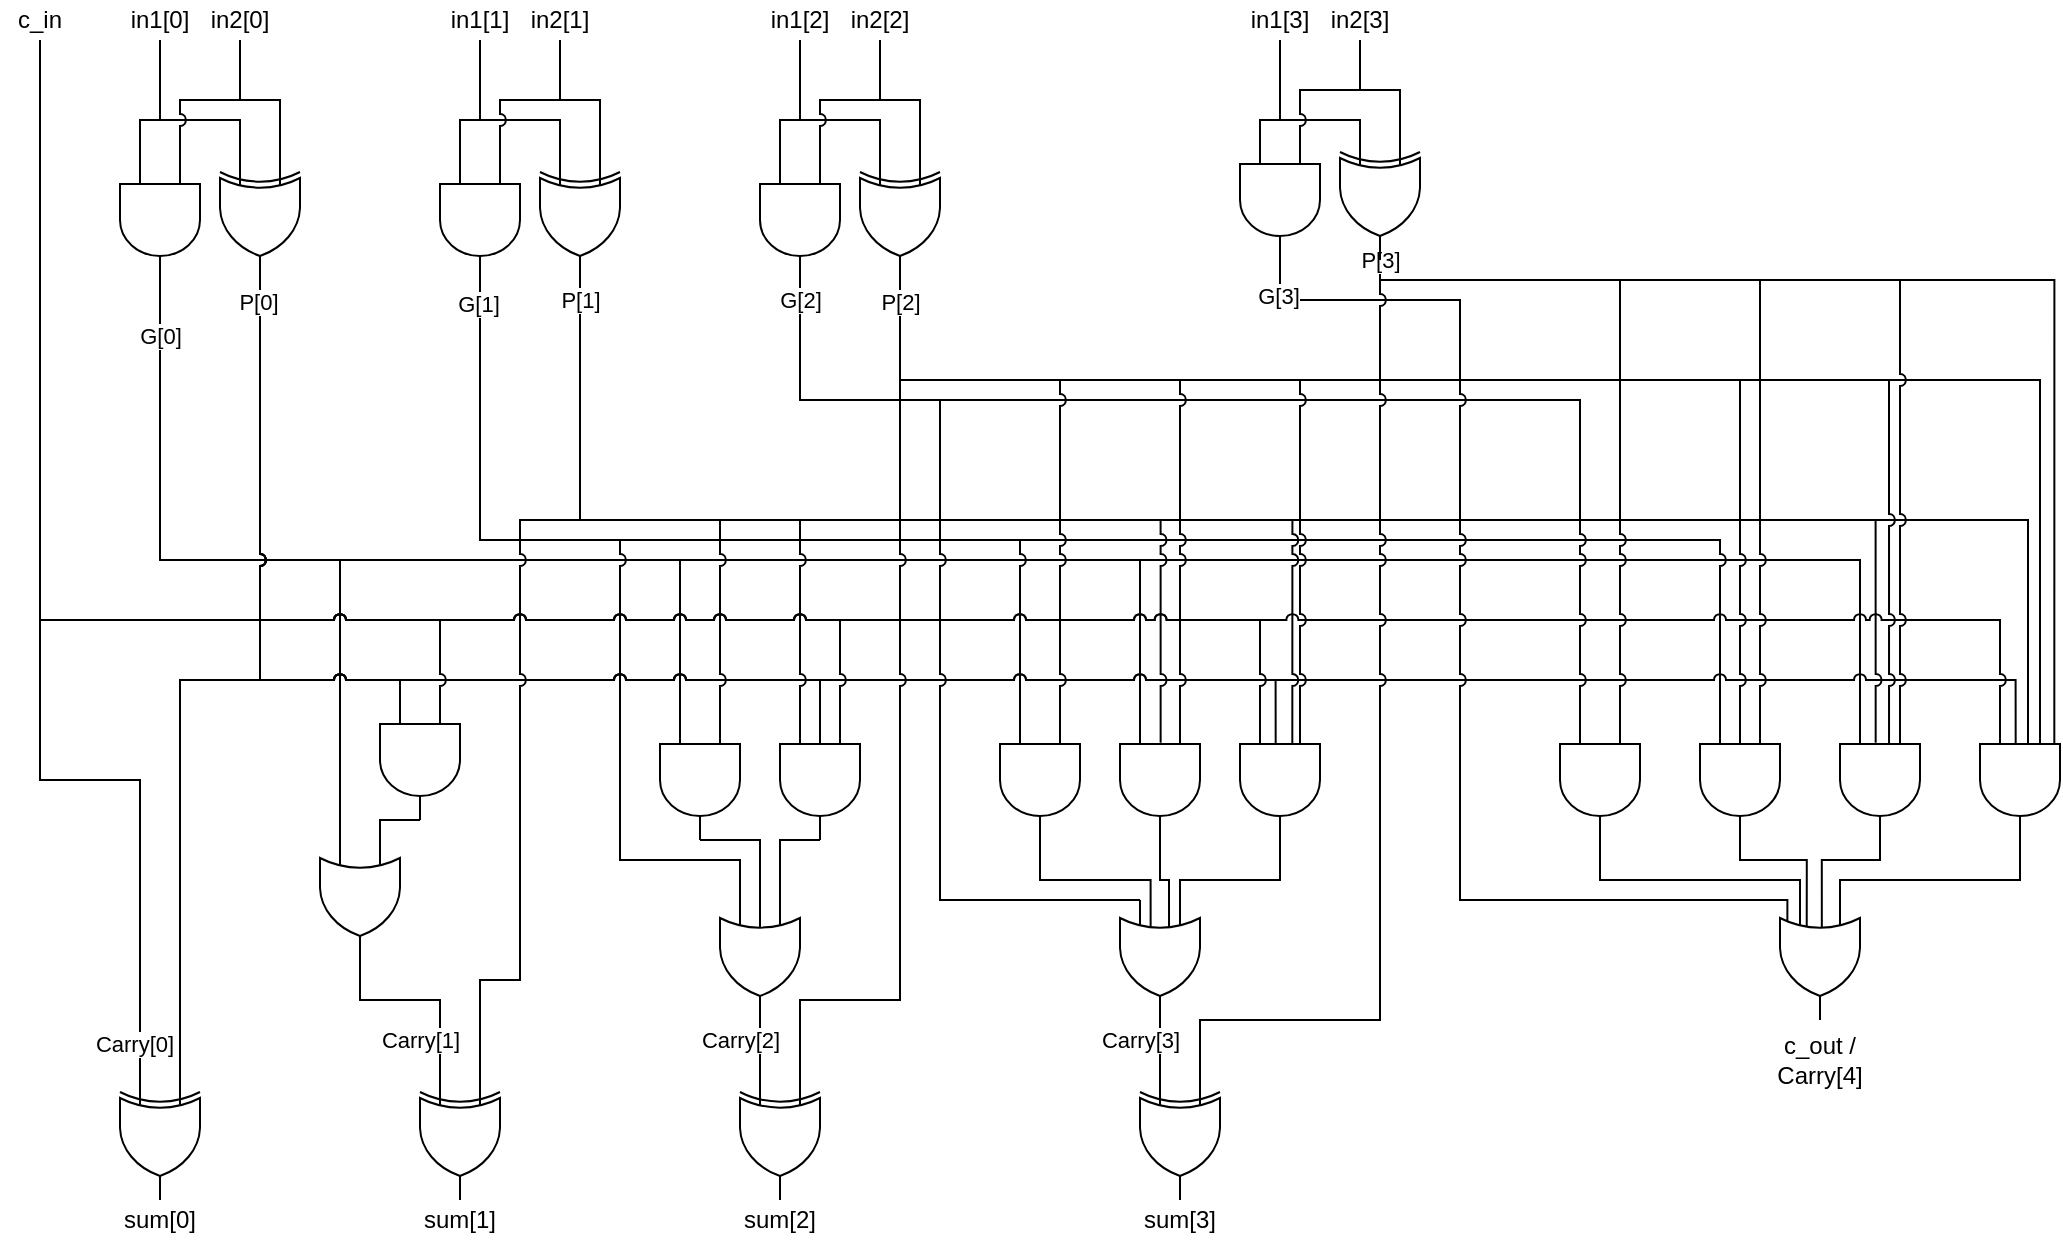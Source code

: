 <mxfile version="14.9.9" type="device"><diagram id="gCWSux6eaeLPlBcqIdGf" name="Page-1"><mxGraphModel dx="1402" dy="728" grid="1" gridSize="10" guides="1" tooltips="1" connect="1" arrows="1" fold="1" page="1" pageScale="1" pageWidth="1500" pageHeight="1200" math="0" shadow="0"><root><mxCell id="0"/><mxCell id="1" parent="0"/><mxCell id="M7TM72JXwEb-aDBA1u_I-76" style="edgeStyle=orthogonalEdgeStyle;rounded=0;jumpStyle=arc;orthogonalLoop=1;jettySize=auto;html=1;exitX=1;exitY=0.5;exitDx=0;exitDy=0;exitPerimeter=0;endArrow=none;endFill=0;entryX=0;entryY=0.75;entryDx=0;entryDy=0;entryPerimeter=0;" edge="1" parent="1" source="M7TM72JXwEb-aDBA1u_I-5" target="M7TM72JXwEb-aDBA1u_I-74"><mxGeometry relative="1" as="geometry"><mxPoint x="310" y="440" as="targetPoint"/><Array as="points"><mxPoint x="180" y="320"/><mxPoint x="270" y="320"/><mxPoint x="270" y="460"/></Array></mxGeometry></mxCell><mxCell id="M7TM72JXwEb-aDBA1u_I-95" style="edgeStyle=orthogonalEdgeStyle;rounded=0;jumpStyle=arc;orthogonalLoop=1;jettySize=auto;html=1;exitX=1;exitY=0.5;exitDx=0;exitDy=0;exitPerimeter=0;entryX=0;entryY=0.75;entryDx=0;entryDy=0;entryPerimeter=0;endArrow=none;endFill=0;" edge="1" parent="1" source="M7TM72JXwEb-aDBA1u_I-5" target="M7TM72JXwEb-aDBA1u_I-82"><mxGeometry relative="1" as="geometry"><Array as="points"><mxPoint x="180" y="320"/><mxPoint x="440" y="320"/></Array></mxGeometry></mxCell><mxCell id="M7TM72JXwEb-aDBA1u_I-112" style="edgeStyle=orthogonalEdgeStyle;rounded=0;jumpStyle=arc;orthogonalLoop=1;jettySize=auto;html=1;exitX=1;exitY=0.5;exitDx=0;exitDy=0;exitPerimeter=0;entryX=0;entryY=0.75;entryDx=0;entryDy=0;entryPerimeter=0;endArrow=none;endFill=0;" edge="1" parent="1" source="M7TM72JXwEb-aDBA1u_I-5" target="M7TM72JXwEb-aDBA1u_I-100"><mxGeometry relative="1" as="geometry"><Array as="points"><mxPoint x="180" y="320"/><mxPoint x="670" y="320"/></Array></mxGeometry></mxCell><mxCell id="M7TM72JXwEb-aDBA1u_I-149" style="edgeStyle=orthogonalEdgeStyle;rounded=0;jumpStyle=arc;orthogonalLoop=1;jettySize=auto;html=1;exitX=1;exitY=0.5;exitDx=0;exitDy=0;exitPerimeter=0;entryX=0;entryY=0.75;entryDx=0;entryDy=0;entryPerimeter=0;endArrow=none;endFill=0;" edge="1" parent="1" source="M7TM72JXwEb-aDBA1u_I-5" target="M7TM72JXwEb-aDBA1u_I-126"><mxGeometry relative="1" as="geometry"><Array as="points"><mxPoint x="180" y="320"/><mxPoint x="1030" y="320"/></Array></mxGeometry></mxCell><mxCell id="M7TM72JXwEb-aDBA1u_I-158" value="G[0]" style="edgeLabel;html=1;align=center;verticalAlign=middle;resizable=0;points=[];" vertex="1" connectable="0" parent="M7TM72JXwEb-aDBA1u_I-149"><mxGeometry x="-0.948" relative="1" as="geometry"><mxPoint as="offset"/></mxGeometry></mxCell><mxCell id="M7TM72JXwEb-aDBA1u_I-5" value="" style="verticalLabelPosition=bottom;shadow=0;dashed=0;align=center;html=1;verticalAlign=top;shape=mxgraph.electrical.logic_gates.logic_gate;operation=and;direction=south;" vertex="1" parent="1"><mxGeometry x="160" y="120" width="40" height="60" as="geometry"/></mxCell><mxCell id="M7TM72JXwEb-aDBA1u_I-88" style="edgeStyle=orthogonalEdgeStyle;rounded=0;jumpStyle=arc;orthogonalLoop=1;jettySize=auto;html=1;exitX=1;exitY=0.5;exitDx=0;exitDy=0;exitPerimeter=0;entryX=0;entryY=0.75;entryDx=0;entryDy=0;entryPerimeter=0;endArrow=none;endFill=0;" edge="1" parent="1" source="M7TM72JXwEb-aDBA1u_I-6" target="M7TM72JXwEb-aDBA1u_I-84"><mxGeometry relative="1" as="geometry"><Array as="points"><mxPoint x="340" y="310"/><mxPoint x="410" y="310"/><mxPoint x="410" y="470"/><mxPoint x="470" y="470"/></Array></mxGeometry></mxCell><mxCell id="M7TM72JXwEb-aDBA1u_I-108" style="edgeStyle=orthogonalEdgeStyle;rounded=0;jumpStyle=arc;orthogonalLoop=1;jettySize=auto;html=1;exitX=1;exitY=0.5;exitDx=0;exitDy=0;exitPerimeter=0;entryX=0;entryY=0.75;entryDx=0;entryDy=0;entryPerimeter=0;endArrow=none;endFill=0;" edge="1" parent="1" source="M7TM72JXwEb-aDBA1u_I-6" target="M7TM72JXwEb-aDBA1u_I-99"><mxGeometry relative="1" as="geometry"><Array as="points"><mxPoint x="340" y="310"/><mxPoint x="610" y="310"/></Array></mxGeometry></mxCell><mxCell id="M7TM72JXwEb-aDBA1u_I-146" style="edgeStyle=orthogonalEdgeStyle;rounded=0;jumpStyle=arc;orthogonalLoop=1;jettySize=auto;html=1;exitX=1;exitY=0.5;exitDx=0;exitDy=0;exitPerimeter=0;entryX=0;entryY=0.75;entryDx=0;entryDy=0;entryPerimeter=0;endArrow=none;endFill=0;" edge="1" parent="1" source="M7TM72JXwEb-aDBA1u_I-6" target="M7TM72JXwEb-aDBA1u_I-125"><mxGeometry relative="1" as="geometry"><Array as="points"><mxPoint x="340" y="310"/><mxPoint x="960" y="310"/></Array></mxGeometry></mxCell><mxCell id="M7TM72JXwEb-aDBA1u_I-159" value="G[1]" style="edgeLabel;html=1;align=center;verticalAlign=middle;resizable=0;points=[];" vertex="1" connectable="0" parent="M7TM72JXwEb-aDBA1u_I-146"><mxGeometry x="-0.973" y="-1" relative="1" as="geometry"><mxPoint as="offset"/></mxGeometry></mxCell><mxCell id="M7TM72JXwEb-aDBA1u_I-6" value="" style="verticalLabelPosition=bottom;shadow=0;dashed=0;align=center;html=1;verticalAlign=top;shape=mxgraph.electrical.logic_gates.logic_gate;operation=and;direction=south;" vertex="1" parent="1"><mxGeometry x="320" y="120" width="40" height="60" as="geometry"/></mxCell><mxCell id="M7TM72JXwEb-aDBA1u_I-65" style="edgeStyle=orthogonalEdgeStyle;rounded=0;orthogonalLoop=1;jettySize=auto;html=1;entryX=0;entryY=0.25;entryDx=0;entryDy=0;entryPerimeter=0;endArrow=none;endFill=0;jumpStyle=arc;" edge="1" parent="1" source="M7TM72JXwEb-aDBA1u_I-9" target="M7TM72JXwEb-aDBA1u_I-64"><mxGeometry relative="1" as="geometry"><mxPoint x="210" y="460.0" as="targetPoint"/><Array as="points"><mxPoint x="230" y="380"/><mxPoint x="190" y="380"/></Array></mxGeometry></mxCell><mxCell id="M7TM72JXwEb-aDBA1u_I-68" style="edgeStyle=orthogonalEdgeStyle;rounded=0;orthogonalLoop=1;jettySize=auto;html=1;entryX=0;entryY=0.75;entryDx=0;entryDy=0;entryPerimeter=0;endArrow=none;endFill=0;jumpStyle=arc;" edge="1" parent="1" source="M7TM72JXwEb-aDBA1u_I-9" target="M7TM72JXwEb-aDBA1u_I-67"><mxGeometry relative="1" as="geometry"><Array as="points"><mxPoint x="230" y="380"/><mxPoint x="300" y="380"/></Array></mxGeometry></mxCell><mxCell id="M7TM72JXwEb-aDBA1u_I-97" style="edgeStyle=orthogonalEdgeStyle;rounded=0;jumpStyle=arc;orthogonalLoop=1;jettySize=auto;html=1;exitX=1;exitY=0.5;exitDx=0;exitDy=0;exitPerimeter=0;entryX=0.333;entryY=0.5;entryDx=0;entryDy=0;entryPerimeter=0;endArrow=none;endFill=0;" edge="1" parent="1" source="M7TM72JXwEb-aDBA1u_I-9" target="M7TM72JXwEb-aDBA1u_I-83"><mxGeometry relative="1" as="geometry"><Array as="points"><mxPoint x="230" y="380"/><mxPoint x="510" y="380"/></Array></mxGeometry></mxCell><mxCell id="M7TM72JXwEb-aDBA1u_I-114" style="edgeStyle=orthogonalEdgeStyle;rounded=0;jumpStyle=arc;orthogonalLoop=1;jettySize=auto;html=1;exitX=1;exitY=0.5;exitDx=0;exitDy=0;exitPerimeter=0;entryX=0.231;entryY=0.554;entryDx=0;entryDy=0;entryPerimeter=0;endArrow=none;endFill=0;" edge="1" parent="1" source="M7TM72JXwEb-aDBA1u_I-9" target="M7TM72JXwEb-aDBA1u_I-101"><mxGeometry relative="1" as="geometry"><Array as="points"><mxPoint x="230" y="380"/><mxPoint x="738" y="380"/></Array></mxGeometry></mxCell><mxCell id="M7TM72JXwEb-aDBA1u_I-156" style="edgeStyle=orthogonalEdgeStyle;rounded=0;jumpStyle=arc;orthogonalLoop=1;jettySize=auto;html=1;exitX=1;exitY=0.5;exitDx=0;exitDy=0;exitPerimeter=0;entryX=0.231;entryY=0.554;entryDx=0;entryDy=0;entryPerimeter=0;endArrow=none;endFill=0;" edge="1" parent="1" source="M7TM72JXwEb-aDBA1u_I-9" target="M7TM72JXwEb-aDBA1u_I-127"><mxGeometry relative="1" as="geometry"><Array as="points"><mxPoint x="230" y="380"/><mxPoint x="1108" y="380"/></Array></mxGeometry></mxCell><mxCell id="M7TM72JXwEb-aDBA1u_I-166" value="P[0]" style="edgeLabel;html=1;align=center;verticalAlign=middle;resizable=0;points=[];" vertex="1" connectable="0" parent="M7TM72JXwEb-aDBA1u_I-156"><mxGeometry x="-0.98" y="-1" relative="1" as="geometry"><mxPoint as="offset"/></mxGeometry></mxCell><mxCell id="M7TM72JXwEb-aDBA1u_I-9" value="" style="verticalLabelPosition=bottom;shadow=0;dashed=0;align=center;html=1;verticalAlign=top;shape=mxgraph.electrical.logic_gates.logic_gate;operation=xor;direction=south;" vertex="1" parent="1"><mxGeometry x="210" y="120" width="40" height="60" as="geometry"/></mxCell><mxCell id="M7TM72JXwEb-aDBA1u_I-79" style="edgeStyle=orthogonalEdgeStyle;rounded=0;jumpStyle=arc;orthogonalLoop=1;jettySize=auto;html=1;exitX=1;exitY=0.5;exitDx=0;exitDy=0;exitPerimeter=0;endArrow=none;endFill=0;entryX=0;entryY=0.25;entryDx=0;entryDy=0;entryPerimeter=0;" edge="1" parent="1" source="M7TM72JXwEb-aDBA1u_I-10" target="M7TM72JXwEb-aDBA1u_I-77"><mxGeometry relative="1" as="geometry"><mxPoint x="370" y="520" as="targetPoint"/><Array as="points"><mxPoint x="390" y="300"/><mxPoint x="360" y="300"/><mxPoint x="360" y="530"/><mxPoint x="340" y="530"/></Array></mxGeometry></mxCell><mxCell id="M7TM72JXwEb-aDBA1u_I-94" style="edgeStyle=orthogonalEdgeStyle;rounded=0;jumpStyle=arc;orthogonalLoop=1;jettySize=auto;html=1;exitX=1;exitY=0.5;exitDx=0;exitDy=0;exitPerimeter=0;entryX=0;entryY=0.25;entryDx=0;entryDy=0;entryPerimeter=0;endArrow=none;endFill=0;" edge="1" parent="1" source="M7TM72JXwEb-aDBA1u_I-10" target="M7TM72JXwEb-aDBA1u_I-82"><mxGeometry relative="1" as="geometry"><Array as="points"><mxPoint x="390" y="300"/><mxPoint x="460" y="300"/></Array></mxGeometry></mxCell><mxCell id="M7TM72JXwEb-aDBA1u_I-96" style="edgeStyle=orthogonalEdgeStyle;rounded=0;jumpStyle=arc;orthogonalLoop=1;jettySize=auto;html=1;exitX=1;exitY=0.5;exitDx=0;exitDy=0;exitPerimeter=0;entryX=0;entryY=0.75;entryDx=0;entryDy=0;entryPerimeter=0;endArrow=none;endFill=0;" edge="1" parent="1" source="M7TM72JXwEb-aDBA1u_I-10" target="M7TM72JXwEb-aDBA1u_I-83"><mxGeometry relative="1" as="geometry"><Array as="points"><mxPoint x="390" y="300"/><mxPoint x="500" y="300"/></Array></mxGeometry></mxCell><mxCell id="M7TM72JXwEb-aDBA1u_I-111" style="edgeStyle=orthogonalEdgeStyle;rounded=0;jumpStyle=arc;orthogonalLoop=1;jettySize=auto;html=1;exitX=1;exitY=0.5;exitDx=0;exitDy=0;exitPerimeter=0;entryX=0.189;entryY=0.492;entryDx=0;entryDy=0;entryPerimeter=0;endArrow=none;endFill=0;" edge="1" parent="1" source="M7TM72JXwEb-aDBA1u_I-10" target="M7TM72JXwEb-aDBA1u_I-100"><mxGeometry relative="1" as="geometry"><Array as="points"><mxPoint x="390" y="300"/><mxPoint x="680" y="300"/></Array></mxGeometry></mxCell><mxCell id="M7TM72JXwEb-aDBA1u_I-113" style="edgeStyle=orthogonalEdgeStyle;rounded=0;jumpStyle=arc;orthogonalLoop=1;jettySize=auto;html=1;exitX=1;exitY=0.5;exitDx=0;exitDy=0;exitPerimeter=0;entryX=0.231;entryY=0.346;entryDx=0;entryDy=0;entryPerimeter=0;endArrow=none;endFill=0;" edge="1" parent="1" source="M7TM72JXwEb-aDBA1u_I-10" target="M7TM72JXwEb-aDBA1u_I-101"><mxGeometry relative="1" as="geometry"><Array as="points"><mxPoint x="390" y="300"/><mxPoint x="746" y="300"/></Array></mxGeometry></mxCell><mxCell id="M7TM72JXwEb-aDBA1u_I-148" style="edgeStyle=orthogonalEdgeStyle;rounded=0;jumpStyle=arc;orthogonalLoop=1;jettySize=auto;html=1;exitX=1;exitY=0.5;exitDx=0;exitDy=0;exitPerimeter=0;entryX=0.189;entryY=0.554;entryDx=0;entryDy=0;entryPerimeter=0;endArrow=none;endFill=0;" edge="1" parent="1" source="M7TM72JXwEb-aDBA1u_I-10" target="M7TM72JXwEb-aDBA1u_I-126"><mxGeometry relative="1" as="geometry"><Array as="points"><mxPoint x="390" y="300"/><mxPoint x="1038" y="300"/></Array></mxGeometry></mxCell><mxCell id="M7TM72JXwEb-aDBA1u_I-155" style="edgeStyle=orthogonalEdgeStyle;rounded=0;jumpStyle=arc;orthogonalLoop=1;jettySize=auto;html=1;exitX=1;exitY=0.5;exitDx=0;exitDy=0;exitPerimeter=0;entryX=0.233;entryY=0.4;entryDx=0;entryDy=0;entryPerimeter=0;endArrow=none;endFill=0;" edge="1" parent="1" source="M7TM72JXwEb-aDBA1u_I-10" target="M7TM72JXwEb-aDBA1u_I-127"><mxGeometry relative="1" as="geometry"><Array as="points"><mxPoint x="390" y="300"/><mxPoint x="1114" y="300"/></Array></mxGeometry></mxCell><mxCell id="M7TM72JXwEb-aDBA1u_I-167" value="P[1]" style="edgeLabel;html=1;align=center;verticalAlign=middle;resizable=0;points=[];" vertex="1" connectable="0" parent="M7TM72JXwEb-aDBA1u_I-155"><mxGeometry x="-0.98" relative="1" as="geometry"><mxPoint as="offset"/></mxGeometry></mxCell><mxCell id="M7TM72JXwEb-aDBA1u_I-10" value="" style="verticalLabelPosition=bottom;shadow=0;dashed=0;align=center;html=1;verticalAlign=top;shape=mxgraph.electrical.logic_gates.logic_gate;operation=xor;direction=south;" vertex="1" parent="1"><mxGeometry x="370" y="120" width="40" height="60" as="geometry"/></mxCell><mxCell id="M7TM72JXwEb-aDBA1u_I-24" style="edgeStyle=orthogonalEdgeStyle;rounded=0;orthogonalLoop=1;jettySize=auto;html=1;exitX=0.5;exitY=1;exitDx=0;exitDy=0;entryX=0;entryY=0.75;entryDx=0;entryDy=0;entryPerimeter=0;endArrow=none;endFill=0;jumpStyle=arc;" edge="1" parent="1" source="M7TM72JXwEb-aDBA1u_I-13" target="M7TM72JXwEb-aDBA1u_I-64"><mxGeometry relative="1" as="geometry"><mxPoint x="170" y="460" as="targetPoint"/><Array as="points"><mxPoint x="120" y="430"/><mxPoint x="170" y="430"/></Array></mxGeometry></mxCell><mxCell id="M7TM72JXwEb-aDBA1u_I-172" value="Carry[0]" style="edgeLabel;html=1;align=center;verticalAlign=middle;resizable=0;points=[];" vertex="1" connectable="0" parent="M7TM72JXwEb-aDBA1u_I-24"><mxGeometry x="0.936" y="-3" relative="1" as="geometry"><mxPoint as="offset"/></mxGeometry></mxCell><mxCell id="M7TM72JXwEb-aDBA1u_I-73" style="edgeStyle=orthogonalEdgeStyle;rounded=0;orthogonalLoop=1;jettySize=auto;html=1;entryX=0;entryY=0.25;entryDx=0;entryDy=0;entryPerimeter=0;jumpStyle=arc;endArrow=none;endFill=0;" edge="1" parent="1" source="M7TM72JXwEb-aDBA1u_I-13" target="M7TM72JXwEb-aDBA1u_I-67"><mxGeometry relative="1" as="geometry"><Array as="points"><mxPoint x="120" y="350"/><mxPoint x="320" y="350"/></Array></mxGeometry></mxCell><mxCell id="M7TM72JXwEb-aDBA1u_I-98" style="edgeStyle=orthogonalEdgeStyle;rounded=0;jumpStyle=arc;orthogonalLoop=1;jettySize=auto;html=1;exitX=0.5;exitY=1;exitDx=0;exitDy=0;entryX=0;entryY=0.25;entryDx=0;entryDy=0;entryPerimeter=0;endArrow=none;endFill=0;" edge="1" parent="1" source="M7TM72JXwEb-aDBA1u_I-13" target="M7TM72JXwEb-aDBA1u_I-83"><mxGeometry relative="1" as="geometry"><Array as="points"><mxPoint x="120" y="350"/><mxPoint x="520" y="350"/></Array></mxGeometry></mxCell><mxCell id="M7TM72JXwEb-aDBA1u_I-116" style="edgeStyle=orthogonalEdgeStyle;rounded=0;jumpStyle=arc;orthogonalLoop=1;jettySize=auto;html=1;exitX=0.5;exitY=1;exitDx=0;exitDy=0;entryX=0;entryY=0.75;entryDx=0;entryDy=0;entryPerimeter=0;endArrow=none;endFill=0;" edge="1" parent="1" source="M7TM72JXwEb-aDBA1u_I-13" target="M7TM72JXwEb-aDBA1u_I-101"><mxGeometry relative="1" as="geometry"><Array as="points"><mxPoint x="120" y="350"/><mxPoint x="730" y="350"/></Array></mxGeometry></mxCell><mxCell id="M7TM72JXwEb-aDBA1u_I-157" style="edgeStyle=orthogonalEdgeStyle;rounded=0;jumpStyle=arc;orthogonalLoop=1;jettySize=auto;html=1;exitX=0.5;exitY=1;exitDx=0;exitDy=0;entryX=0;entryY=0.75;entryDx=0;entryDy=0;entryPerimeter=0;endArrow=none;endFill=0;" edge="1" parent="1" source="M7TM72JXwEb-aDBA1u_I-13" target="M7TM72JXwEb-aDBA1u_I-127"><mxGeometry relative="1" as="geometry"><Array as="points"><mxPoint x="120" y="350"/><mxPoint x="1100" y="350"/></Array></mxGeometry></mxCell><mxCell id="M7TM72JXwEb-aDBA1u_I-13" value="c_in" style="text;html=1;strokeColor=none;fillColor=none;align=center;verticalAlign=middle;whiteSpace=wrap;rounded=0;" vertex="1" parent="1"><mxGeometry x="100" y="40" width="40" height="20" as="geometry"/></mxCell><mxCell id="M7TM72JXwEb-aDBA1u_I-26" style="edgeStyle=orthogonalEdgeStyle;rounded=0;orthogonalLoop=1;jettySize=auto;html=1;entryX=0;entryY=0.75;entryDx=0;entryDy=0;entryPerimeter=0;endArrow=none;endFill=0;jumpStyle=arc;" edge="1" parent="1" source="M7TM72JXwEb-aDBA1u_I-16" target="M7TM72JXwEb-aDBA1u_I-5"><mxGeometry relative="1" as="geometry"><Array as="points"><mxPoint x="180" y="100"/><mxPoint x="170" y="100"/></Array></mxGeometry></mxCell><mxCell id="M7TM72JXwEb-aDBA1u_I-27" style="edgeStyle=orthogonalEdgeStyle;rounded=0;orthogonalLoop=1;jettySize=auto;html=1;entryX=0;entryY=0.75;entryDx=0;entryDy=0;entryPerimeter=0;endArrow=none;endFill=0;jumpStyle=arc;" edge="1" parent="1" source="M7TM72JXwEb-aDBA1u_I-16" target="M7TM72JXwEb-aDBA1u_I-9"><mxGeometry relative="1" as="geometry"><Array as="points"><mxPoint x="180" y="100"/><mxPoint x="220" y="100"/></Array></mxGeometry></mxCell><mxCell id="M7TM72JXwEb-aDBA1u_I-16" value="in1[0]" style="text;html=1;strokeColor=none;fillColor=none;align=center;verticalAlign=middle;whiteSpace=wrap;rounded=0;" vertex="1" parent="1"><mxGeometry x="160" y="40" width="40" height="20" as="geometry"/></mxCell><mxCell id="M7TM72JXwEb-aDBA1u_I-34" style="edgeStyle=orthogonalEdgeStyle;rounded=0;orthogonalLoop=1;jettySize=auto;html=1;entryX=0;entryY=0.75;entryDx=0;entryDy=0;entryPerimeter=0;jumpStyle=arc;endArrow=none;endFill=0;" edge="1" parent="1" source="M7TM72JXwEb-aDBA1u_I-18" target="M7TM72JXwEb-aDBA1u_I-6"><mxGeometry relative="1" as="geometry"><Array as="points"><mxPoint x="340" y="100"/><mxPoint x="330" y="100"/></Array></mxGeometry></mxCell><mxCell id="M7TM72JXwEb-aDBA1u_I-35" style="edgeStyle=orthogonalEdgeStyle;rounded=0;orthogonalLoop=1;jettySize=auto;html=1;entryX=0;entryY=0.75;entryDx=0;entryDy=0;entryPerimeter=0;jumpStyle=arc;endArrow=none;endFill=0;" edge="1" parent="1" source="M7TM72JXwEb-aDBA1u_I-18" target="M7TM72JXwEb-aDBA1u_I-10"><mxGeometry relative="1" as="geometry"><Array as="points"><mxPoint x="340" y="100"/><mxPoint x="380" y="100"/></Array></mxGeometry></mxCell><mxCell id="M7TM72JXwEb-aDBA1u_I-18" value="in1[1]" style="text;html=1;strokeColor=none;fillColor=none;align=center;verticalAlign=middle;whiteSpace=wrap;rounded=0;" vertex="1" parent="1"><mxGeometry x="320" y="40" width="40" height="20" as="geometry"/></mxCell><mxCell id="M7TM72JXwEb-aDBA1u_I-29" style="edgeStyle=orthogonalEdgeStyle;rounded=0;orthogonalLoop=1;jettySize=auto;html=1;entryX=0;entryY=0.25;entryDx=0;entryDy=0;entryPerimeter=0;endArrow=none;endFill=0;jumpStyle=arc;" edge="1" parent="1" source="M7TM72JXwEb-aDBA1u_I-28" target="M7TM72JXwEb-aDBA1u_I-5"><mxGeometry relative="1" as="geometry"/></mxCell><mxCell id="M7TM72JXwEb-aDBA1u_I-30" style="edgeStyle=orthogonalEdgeStyle;rounded=0;orthogonalLoop=1;jettySize=auto;html=1;entryX=0;entryY=0.25;entryDx=0;entryDy=0;entryPerimeter=0;endArrow=none;endFill=0;jumpStyle=arc;" edge="1" parent="1" source="M7TM72JXwEb-aDBA1u_I-28" target="M7TM72JXwEb-aDBA1u_I-9"><mxGeometry relative="1" as="geometry"/></mxCell><mxCell id="M7TM72JXwEb-aDBA1u_I-28" value="in2[0]" style="text;html=1;strokeColor=none;fillColor=none;align=center;verticalAlign=middle;whiteSpace=wrap;rounded=0;" vertex="1" parent="1"><mxGeometry x="200" y="40" width="40" height="20" as="geometry"/></mxCell><mxCell id="M7TM72JXwEb-aDBA1u_I-36" style="edgeStyle=orthogonalEdgeStyle;rounded=0;orthogonalLoop=1;jettySize=auto;html=1;entryX=0;entryY=0.25;entryDx=0;entryDy=0;entryPerimeter=0;jumpStyle=arc;endArrow=none;endFill=0;" edge="1" parent="1" source="M7TM72JXwEb-aDBA1u_I-31" target="M7TM72JXwEb-aDBA1u_I-6"><mxGeometry relative="1" as="geometry"/></mxCell><mxCell id="M7TM72JXwEb-aDBA1u_I-37" style="edgeStyle=orthogonalEdgeStyle;rounded=0;orthogonalLoop=1;jettySize=auto;html=1;entryX=0;entryY=0.25;entryDx=0;entryDy=0;entryPerimeter=0;jumpStyle=arc;endArrow=none;endFill=0;" edge="1" parent="1" source="M7TM72JXwEb-aDBA1u_I-31" target="M7TM72JXwEb-aDBA1u_I-10"><mxGeometry relative="1" as="geometry"/></mxCell><mxCell id="M7TM72JXwEb-aDBA1u_I-31" value="in2[1]" style="text;html=1;strokeColor=none;fillColor=none;align=center;verticalAlign=middle;whiteSpace=wrap;rounded=0;" vertex="1" parent="1"><mxGeometry x="360" y="40" width="40" height="20" as="geometry"/></mxCell><mxCell id="M7TM72JXwEb-aDBA1u_I-103" style="edgeStyle=orthogonalEdgeStyle;rounded=0;jumpStyle=arc;orthogonalLoop=1;jettySize=auto;html=1;exitX=1;exitY=0.5;exitDx=0;exitDy=0;exitPerimeter=0;entryX=0;entryY=0.75;entryDx=0;entryDy=0;entryPerimeter=0;endArrow=none;endFill=0;" edge="1" parent="1" source="M7TM72JXwEb-aDBA1u_I-46" target="M7TM72JXwEb-aDBA1u_I-102"><mxGeometry relative="1" as="geometry"><Array as="points"><mxPoint x="500" y="240"/><mxPoint x="570" y="240"/><mxPoint x="570" y="490"/></Array></mxGeometry></mxCell><mxCell id="M7TM72JXwEb-aDBA1u_I-144" style="edgeStyle=orthogonalEdgeStyle;rounded=0;jumpStyle=arc;orthogonalLoop=1;jettySize=auto;html=1;exitX=1;exitY=0.5;exitDx=0;exitDy=0;exitPerimeter=0;entryX=0;entryY=0.75;entryDx=0;entryDy=0;entryPerimeter=0;endArrow=none;endFill=0;" edge="1" parent="1" source="M7TM72JXwEb-aDBA1u_I-46" target="M7TM72JXwEb-aDBA1u_I-124"><mxGeometry relative="1" as="geometry"><Array as="points"><mxPoint x="500" y="240"/><mxPoint x="890" y="240"/></Array></mxGeometry></mxCell><mxCell id="M7TM72JXwEb-aDBA1u_I-160" value="G[2]" style="edgeLabel;html=1;align=center;verticalAlign=middle;resizable=0;points=[];" vertex="1" connectable="0" parent="M7TM72JXwEb-aDBA1u_I-144"><mxGeometry x="-0.968" relative="1" as="geometry"><mxPoint as="offset"/></mxGeometry></mxCell><mxCell id="M7TM72JXwEb-aDBA1u_I-46" value="" style="verticalLabelPosition=bottom;shadow=0;dashed=0;align=center;html=1;verticalAlign=top;shape=mxgraph.electrical.logic_gates.logic_gate;operation=and;direction=south;" vertex="1" parent="1"><mxGeometry x="480" y="120" width="40" height="60" as="geometry"/></mxCell><mxCell id="M7TM72JXwEb-aDBA1u_I-87" style="edgeStyle=orthogonalEdgeStyle;rounded=0;jumpStyle=arc;orthogonalLoop=1;jettySize=auto;html=1;exitX=1;exitY=0.5;exitDx=0;exitDy=0;exitPerimeter=0;entryX=0;entryY=0.25;entryDx=0;entryDy=0;entryPerimeter=0;endArrow=none;endFill=0;" edge="1" parent="1" source="M7TM72JXwEb-aDBA1u_I-47" target="M7TM72JXwEb-aDBA1u_I-85"><mxGeometry relative="1" as="geometry"><Array as="points"><mxPoint x="550" y="540"/><mxPoint x="500" y="540"/></Array></mxGeometry></mxCell><mxCell id="M7TM72JXwEb-aDBA1u_I-107" style="edgeStyle=orthogonalEdgeStyle;rounded=0;jumpStyle=arc;orthogonalLoop=1;jettySize=auto;html=1;exitX=1;exitY=0.5;exitDx=0;exitDy=0;exitPerimeter=0;entryX=0;entryY=0.25;entryDx=0;entryDy=0;entryPerimeter=0;endArrow=none;endFill=0;" edge="1" parent="1" source="M7TM72JXwEb-aDBA1u_I-47" target="M7TM72JXwEb-aDBA1u_I-99"><mxGeometry relative="1" as="geometry"><Array as="points"><mxPoint x="630" y="230"/></Array></mxGeometry></mxCell><mxCell id="M7TM72JXwEb-aDBA1u_I-109" style="edgeStyle=orthogonalEdgeStyle;rounded=0;jumpStyle=arc;orthogonalLoop=1;jettySize=auto;html=1;exitX=1;exitY=0.5;exitDx=0;exitDy=0;exitPerimeter=0;entryX=0;entryY=0.25;entryDx=0;entryDy=0;entryPerimeter=0;endArrow=none;endFill=0;" edge="1" parent="1" source="M7TM72JXwEb-aDBA1u_I-47" target="M7TM72JXwEb-aDBA1u_I-100"><mxGeometry relative="1" as="geometry"><Array as="points"><mxPoint x="690" y="230"/></Array></mxGeometry></mxCell><mxCell id="M7TM72JXwEb-aDBA1u_I-110" style="edgeStyle=orthogonalEdgeStyle;rounded=0;jumpStyle=arc;orthogonalLoop=1;jettySize=auto;html=1;exitX=1;exitY=0.5;exitDx=0;exitDy=0;exitPerimeter=0;entryX=0;entryY=0.25;entryDx=0;entryDy=0;entryPerimeter=0;endArrow=none;endFill=0;" edge="1" parent="1" source="M7TM72JXwEb-aDBA1u_I-47" target="M7TM72JXwEb-aDBA1u_I-101"><mxGeometry relative="1" as="geometry"><Array as="points"><mxPoint x="550" y="230"/><mxPoint x="750" y="230"/></Array></mxGeometry></mxCell><mxCell id="M7TM72JXwEb-aDBA1u_I-145" style="edgeStyle=orthogonalEdgeStyle;rounded=0;jumpStyle=arc;orthogonalLoop=1;jettySize=auto;html=1;exitX=1;exitY=0.5;exitDx=0;exitDy=0;exitPerimeter=0;entryX=0.333;entryY=0.5;entryDx=0;entryDy=0;entryPerimeter=0;endArrow=none;endFill=0;" edge="1" parent="1" source="M7TM72JXwEb-aDBA1u_I-47" target="M7TM72JXwEb-aDBA1u_I-125"><mxGeometry relative="1" as="geometry"><Array as="points"><mxPoint x="550" y="230"/><mxPoint x="970" y="230"/></Array></mxGeometry></mxCell><mxCell id="M7TM72JXwEb-aDBA1u_I-147" style="edgeStyle=orthogonalEdgeStyle;rounded=0;jumpStyle=arc;orthogonalLoop=1;jettySize=auto;html=1;exitX=1;exitY=0.5;exitDx=0;exitDy=0;exitPerimeter=0;entryX=0.217;entryY=0.387;entryDx=0;entryDy=0;entryPerimeter=0;endArrow=none;endFill=0;" edge="1" parent="1" source="M7TM72JXwEb-aDBA1u_I-47" target="M7TM72JXwEb-aDBA1u_I-126"><mxGeometry relative="1" as="geometry"><Array as="points"><mxPoint x="550" y="230"/><mxPoint x="1045" y="230"/></Array></mxGeometry></mxCell><mxCell id="M7TM72JXwEb-aDBA1u_I-152" style="edgeStyle=orthogonalEdgeStyle;rounded=0;jumpStyle=arc;orthogonalLoop=1;jettySize=auto;html=1;exitX=1;exitY=0.5;exitDx=0;exitDy=0;exitPerimeter=0;entryX=0;entryY=0.25;entryDx=0;entryDy=0;entryPerimeter=0;endArrow=none;endFill=0;" edge="1" parent="1" source="M7TM72JXwEb-aDBA1u_I-47" target="M7TM72JXwEb-aDBA1u_I-127"><mxGeometry relative="1" as="geometry"><Array as="points"><mxPoint x="550" y="230"/><mxPoint x="1120" y="230"/></Array></mxGeometry></mxCell><mxCell id="M7TM72JXwEb-aDBA1u_I-168" value="P[2]" style="edgeLabel;html=1;align=center;verticalAlign=middle;resizable=0;points=[];" vertex="1" connectable="0" parent="M7TM72JXwEb-aDBA1u_I-152"><mxGeometry x="-0.973" relative="1" as="geometry"><mxPoint as="offset"/></mxGeometry></mxCell><mxCell id="M7TM72JXwEb-aDBA1u_I-47" value="" style="verticalLabelPosition=bottom;shadow=0;dashed=0;align=center;html=1;verticalAlign=top;shape=mxgraph.electrical.logic_gates.logic_gate;operation=xor;direction=south;" vertex="1" parent="1"><mxGeometry x="530" y="120" width="40" height="60" as="geometry"/></mxCell><mxCell id="M7TM72JXwEb-aDBA1u_I-48" style="edgeStyle=orthogonalEdgeStyle;rounded=0;orthogonalLoop=1;jettySize=auto;html=1;entryX=0;entryY=0.75;entryDx=0;entryDy=0;entryPerimeter=0;jumpStyle=arc;endArrow=none;endFill=0;" edge="1" parent="1" source="M7TM72JXwEb-aDBA1u_I-50" target="M7TM72JXwEb-aDBA1u_I-46"><mxGeometry relative="1" as="geometry"><Array as="points"><mxPoint x="500" y="100"/><mxPoint x="490" y="100"/></Array></mxGeometry></mxCell><mxCell id="M7TM72JXwEb-aDBA1u_I-49" style="edgeStyle=orthogonalEdgeStyle;rounded=0;orthogonalLoop=1;jettySize=auto;html=1;entryX=0;entryY=0.75;entryDx=0;entryDy=0;entryPerimeter=0;jumpStyle=arc;endArrow=none;endFill=0;" edge="1" parent="1" source="M7TM72JXwEb-aDBA1u_I-50" target="M7TM72JXwEb-aDBA1u_I-47"><mxGeometry relative="1" as="geometry"><Array as="points"><mxPoint x="500" y="100"/><mxPoint x="540" y="100"/></Array></mxGeometry></mxCell><mxCell id="M7TM72JXwEb-aDBA1u_I-50" value="in1[2]" style="text;html=1;strokeColor=none;fillColor=none;align=center;verticalAlign=middle;whiteSpace=wrap;rounded=0;" vertex="1" parent="1"><mxGeometry x="480" y="40" width="40" height="20" as="geometry"/></mxCell><mxCell id="M7TM72JXwEb-aDBA1u_I-51" style="edgeStyle=orthogonalEdgeStyle;rounded=0;orthogonalLoop=1;jettySize=auto;html=1;entryX=0;entryY=0.25;entryDx=0;entryDy=0;entryPerimeter=0;jumpStyle=arc;endArrow=none;endFill=0;" edge="1" parent="1" source="M7TM72JXwEb-aDBA1u_I-53" target="M7TM72JXwEb-aDBA1u_I-46"><mxGeometry relative="1" as="geometry"/></mxCell><mxCell id="M7TM72JXwEb-aDBA1u_I-52" style="edgeStyle=orthogonalEdgeStyle;rounded=0;orthogonalLoop=1;jettySize=auto;html=1;entryX=0;entryY=0.25;entryDx=0;entryDy=0;entryPerimeter=0;jumpStyle=arc;endArrow=none;endFill=0;" edge="1" parent="1" source="M7TM72JXwEb-aDBA1u_I-53" target="M7TM72JXwEb-aDBA1u_I-47"><mxGeometry relative="1" as="geometry"/></mxCell><mxCell id="M7TM72JXwEb-aDBA1u_I-53" value="in2[2]" style="text;html=1;strokeColor=none;fillColor=none;align=center;verticalAlign=middle;whiteSpace=wrap;rounded=0;" vertex="1" parent="1"><mxGeometry x="520" y="40" width="40" height="20" as="geometry"/></mxCell><mxCell id="M7TM72JXwEb-aDBA1u_I-129" style="edgeStyle=orthogonalEdgeStyle;rounded=0;jumpStyle=arc;orthogonalLoop=1;jettySize=auto;html=1;exitX=1;exitY=0.5;exitDx=0;exitDy=0;exitPerimeter=0;entryX=0.202;entryY=0.908;entryDx=0;entryDy=0;entryPerimeter=0;endArrow=none;endFill=0;" edge="1" parent="1" source="M7TM72JXwEb-aDBA1u_I-54" target="M7TM72JXwEb-aDBA1u_I-128"><mxGeometry relative="1" as="geometry"><Array as="points"><mxPoint x="740" y="190"/><mxPoint x="830" y="190"/><mxPoint x="830" y="490"/><mxPoint x="994" y="490"/></Array></mxGeometry></mxCell><mxCell id="M7TM72JXwEb-aDBA1u_I-161" value="G[3]" style="edgeLabel;html=1;align=center;verticalAlign=middle;resizable=0;points=[];" vertex="1" connectable="0" parent="M7TM72JXwEb-aDBA1u_I-129"><mxGeometry x="-0.938" y="-1" relative="1" as="geometry"><mxPoint as="offset"/></mxGeometry></mxCell><mxCell id="M7TM72JXwEb-aDBA1u_I-54" value="" style="verticalLabelPosition=bottom;shadow=0;dashed=0;align=center;html=1;verticalAlign=top;shape=mxgraph.electrical.logic_gates.logic_gate;operation=and;direction=south;" vertex="1" parent="1"><mxGeometry x="720" y="110" width="40" height="60" as="geometry"/></mxCell><mxCell id="M7TM72JXwEb-aDBA1u_I-123" style="edgeStyle=orthogonalEdgeStyle;rounded=0;jumpStyle=arc;orthogonalLoop=1;jettySize=auto;html=1;exitX=1;exitY=0.5;exitDx=0;exitDy=0;exitPerimeter=0;entryX=0;entryY=0.25;entryDx=0;entryDy=0;entryPerimeter=0;endArrow=none;endFill=0;" edge="1" parent="1" source="M7TM72JXwEb-aDBA1u_I-55" target="M7TM72JXwEb-aDBA1u_I-119"><mxGeometry relative="1" as="geometry"><Array as="points"><mxPoint x="790" y="550"/><mxPoint x="700" y="550"/></Array></mxGeometry></mxCell><mxCell id="M7TM72JXwEb-aDBA1u_I-139" style="edgeStyle=orthogonalEdgeStyle;rounded=0;jumpStyle=arc;orthogonalLoop=1;jettySize=auto;html=1;exitX=1;exitY=0.5;exitDx=0;exitDy=0;exitPerimeter=0;entryX=0;entryY=0.25;entryDx=0;entryDy=0;entryPerimeter=0;endArrow=none;endFill=0;" edge="1" parent="1" source="M7TM72JXwEb-aDBA1u_I-55" target="M7TM72JXwEb-aDBA1u_I-124"><mxGeometry relative="1" as="geometry"><Array as="points"><mxPoint x="910" y="180"/></Array></mxGeometry></mxCell><mxCell id="M7TM72JXwEb-aDBA1u_I-140" style="edgeStyle=orthogonalEdgeStyle;rounded=0;jumpStyle=arc;orthogonalLoop=1;jettySize=auto;html=1;exitX=1;exitY=0.5;exitDx=0;exitDy=0;exitPerimeter=0;entryX=0;entryY=0.25;entryDx=0;entryDy=0;entryPerimeter=0;endArrow=none;endFill=0;" edge="1" parent="1" source="M7TM72JXwEb-aDBA1u_I-55" target="M7TM72JXwEb-aDBA1u_I-125"><mxGeometry relative="1" as="geometry"><Array as="points"><mxPoint x="980" y="180"/></Array></mxGeometry></mxCell><mxCell id="M7TM72JXwEb-aDBA1u_I-141" style="edgeStyle=orthogonalEdgeStyle;rounded=0;jumpStyle=arc;orthogonalLoop=1;jettySize=auto;html=1;exitX=1;exitY=0.5;exitDx=0;exitDy=0;exitPerimeter=0;entryX=0;entryY=0.25;entryDx=0;entryDy=0;entryPerimeter=0;endArrow=none;endFill=0;" edge="1" parent="1" source="M7TM72JXwEb-aDBA1u_I-55" target="M7TM72JXwEb-aDBA1u_I-126"><mxGeometry relative="1" as="geometry"><Array as="points"><mxPoint x="1050" y="180"/></Array></mxGeometry></mxCell><mxCell id="M7TM72JXwEb-aDBA1u_I-151" style="edgeStyle=orthogonalEdgeStyle;rounded=0;jumpStyle=arc;orthogonalLoop=1;jettySize=auto;html=1;exitX=1;exitY=0.5;exitDx=0;exitDy=0;exitPerimeter=0;entryX=0.195;entryY=0.071;entryDx=0;entryDy=0;entryPerimeter=0;endArrow=none;endFill=0;" edge="1" parent="1" source="M7TM72JXwEb-aDBA1u_I-55" target="M7TM72JXwEb-aDBA1u_I-127"><mxGeometry relative="1" as="geometry"><Array as="points"><mxPoint x="1127" y="180"/></Array></mxGeometry></mxCell><mxCell id="M7TM72JXwEb-aDBA1u_I-169" value="P[3]" style="edgeLabel;html=1;align=center;verticalAlign=middle;resizable=0;points=[];" vertex="1" connectable="0" parent="M7TM72JXwEb-aDBA1u_I-151"><mxGeometry x="-0.961" y="3" relative="1" as="geometry"><mxPoint x="-2" y="-7" as="offset"/></mxGeometry></mxCell><mxCell id="M7TM72JXwEb-aDBA1u_I-55" value="" style="verticalLabelPosition=bottom;shadow=0;dashed=0;align=center;html=1;verticalAlign=top;shape=mxgraph.electrical.logic_gates.logic_gate;operation=xor;direction=south;" vertex="1" parent="1"><mxGeometry x="770" y="110" width="40" height="60" as="geometry"/></mxCell><mxCell id="M7TM72JXwEb-aDBA1u_I-56" style="edgeStyle=orthogonalEdgeStyle;rounded=0;orthogonalLoop=1;jettySize=auto;html=1;entryX=0;entryY=0.75;entryDx=0;entryDy=0;entryPerimeter=0;jumpStyle=arc;endArrow=none;endFill=0;" edge="1" parent="1" source="M7TM72JXwEb-aDBA1u_I-58" target="M7TM72JXwEb-aDBA1u_I-54"><mxGeometry relative="1" as="geometry"><Array as="points"><mxPoint x="740" y="100"/><mxPoint x="730" y="100"/></Array></mxGeometry></mxCell><mxCell id="M7TM72JXwEb-aDBA1u_I-57" style="edgeStyle=orthogonalEdgeStyle;rounded=0;orthogonalLoop=1;jettySize=auto;html=1;entryX=0;entryY=0.75;entryDx=0;entryDy=0;entryPerimeter=0;jumpStyle=arc;endArrow=none;endFill=0;" edge="1" parent="1" source="M7TM72JXwEb-aDBA1u_I-58" target="M7TM72JXwEb-aDBA1u_I-55"><mxGeometry relative="1" as="geometry"><Array as="points"><mxPoint x="740" y="100"/><mxPoint x="780" y="100"/></Array></mxGeometry></mxCell><mxCell id="M7TM72JXwEb-aDBA1u_I-58" value="in1[3]" style="text;html=1;strokeColor=none;fillColor=none;align=center;verticalAlign=middle;whiteSpace=wrap;rounded=0;" vertex="1" parent="1"><mxGeometry x="720" y="40" width="40" height="20" as="geometry"/></mxCell><mxCell id="M7TM72JXwEb-aDBA1u_I-59" style="edgeStyle=orthogonalEdgeStyle;rounded=0;orthogonalLoop=1;jettySize=auto;html=1;entryX=0;entryY=0.25;entryDx=0;entryDy=0;entryPerimeter=0;jumpStyle=arc;endArrow=none;endFill=0;" edge="1" parent="1" source="M7TM72JXwEb-aDBA1u_I-61" target="M7TM72JXwEb-aDBA1u_I-54"><mxGeometry relative="1" as="geometry"/></mxCell><mxCell id="M7TM72JXwEb-aDBA1u_I-60" style="edgeStyle=orthogonalEdgeStyle;rounded=0;orthogonalLoop=1;jettySize=auto;html=1;entryX=0;entryY=0.25;entryDx=0;entryDy=0;entryPerimeter=0;jumpStyle=arc;endArrow=none;endFill=0;" edge="1" parent="1" source="M7TM72JXwEb-aDBA1u_I-61" target="M7TM72JXwEb-aDBA1u_I-55"><mxGeometry relative="1" as="geometry"/></mxCell><mxCell id="M7TM72JXwEb-aDBA1u_I-61" value="in2[3]" style="text;html=1;strokeColor=none;fillColor=none;align=center;verticalAlign=middle;whiteSpace=wrap;rounded=0;" vertex="1" parent="1"><mxGeometry x="760" y="40" width="40" height="20" as="geometry"/></mxCell><mxCell id="M7TM72JXwEb-aDBA1u_I-64" value="" style="verticalLabelPosition=bottom;shadow=0;dashed=0;align=center;html=1;verticalAlign=top;shape=mxgraph.electrical.logic_gates.logic_gate;operation=xor;direction=south;" vertex="1" parent="1"><mxGeometry x="160" y="580" width="40" height="60" as="geometry"/></mxCell><mxCell id="M7TM72JXwEb-aDBA1u_I-66" value="sum[0]" style="text;html=1;strokeColor=none;fillColor=none;align=center;verticalAlign=middle;whiteSpace=wrap;rounded=0;" vertex="1" parent="1"><mxGeometry x="160" y="640" width="40" height="20" as="geometry"/></mxCell><mxCell id="M7TM72JXwEb-aDBA1u_I-75" style="edgeStyle=orthogonalEdgeStyle;rounded=0;jumpStyle=arc;orthogonalLoop=1;jettySize=auto;html=1;entryX=0;entryY=0.25;entryDx=0;entryDy=0;entryPerimeter=0;endArrow=none;endFill=0;exitX=1;exitY=0.5;exitDx=0;exitDy=0;exitPerimeter=0;" edge="1" parent="1" source="M7TM72JXwEb-aDBA1u_I-67" target="M7TM72JXwEb-aDBA1u_I-74"><mxGeometry relative="1" as="geometry"/></mxCell><mxCell id="M7TM72JXwEb-aDBA1u_I-67" value="" style="verticalLabelPosition=bottom;shadow=0;dashed=0;align=center;html=1;verticalAlign=top;shape=mxgraph.electrical.logic_gates.logic_gate;operation=and;direction=south;" vertex="1" parent="1"><mxGeometry x="290" y="390" width="40" height="60" as="geometry"/></mxCell><mxCell id="M7TM72JXwEb-aDBA1u_I-78" style="edgeStyle=orthogonalEdgeStyle;rounded=0;jumpStyle=arc;orthogonalLoop=1;jettySize=auto;html=1;exitX=1;exitY=0.5;exitDx=0;exitDy=0;exitPerimeter=0;entryX=0;entryY=0.75;entryDx=0;entryDy=0;entryPerimeter=0;endArrow=none;endFill=0;" edge="1" parent="1" source="M7TM72JXwEb-aDBA1u_I-74" target="M7TM72JXwEb-aDBA1u_I-77"><mxGeometry relative="1" as="geometry"><Array as="points"><mxPoint x="320" y="540"/></Array></mxGeometry></mxCell><mxCell id="M7TM72JXwEb-aDBA1u_I-171" value="Carry[1]" style="edgeLabel;html=1;align=center;verticalAlign=middle;resizable=0;points=[];" vertex="1" connectable="0" parent="M7TM72JXwEb-aDBA1u_I-78"><mxGeometry x="0.529" relative="1" as="geometry"><mxPoint x="-10" y="3" as="offset"/></mxGeometry></mxCell><mxCell id="M7TM72JXwEb-aDBA1u_I-74" value="" style="verticalLabelPosition=bottom;shadow=0;dashed=0;align=center;html=1;verticalAlign=top;shape=mxgraph.electrical.logic_gates.logic_gate;operation=or;direction=south;" vertex="1" parent="1"><mxGeometry x="260" y="460" width="40" height="60" as="geometry"/></mxCell><mxCell id="M7TM72JXwEb-aDBA1u_I-77" value="" style="verticalLabelPosition=bottom;shadow=0;dashed=0;align=center;html=1;verticalAlign=top;shape=mxgraph.electrical.logic_gates.logic_gate;operation=xor;direction=south;" vertex="1" parent="1"><mxGeometry x="310" y="580" width="40" height="60" as="geometry"/></mxCell><mxCell id="M7TM72JXwEb-aDBA1u_I-81" value="sum[1]" style="text;html=1;strokeColor=none;fillColor=none;align=center;verticalAlign=middle;whiteSpace=wrap;rounded=0;" vertex="1" parent="1"><mxGeometry x="310" y="640" width="40" height="20" as="geometry"/></mxCell><mxCell id="M7TM72JXwEb-aDBA1u_I-89" style="edgeStyle=orthogonalEdgeStyle;rounded=0;jumpStyle=arc;orthogonalLoop=1;jettySize=auto;html=1;exitX=1;exitY=0.5;exitDx=0;exitDy=0;exitPerimeter=0;entryX=0.333;entryY=0.5;entryDx=0;entryDy=0;entryPerimeter=0;endArrow=none;endFill=0;" edge="1" parent="1" source="M7TM72JXwEb-aDBA1u_I-82" target="M7TM72JXwEb-aDBA1u_I-84"><mxGeometry relative="1" as="geometry"><Array as="points"><mxPoint x="480" y="460"/></Array></mxGeometry></mxCell><mxCell id="M7TM72JXwEb-aDBA1u_I-82" value="" style="verticalLabelPosition=bottom;shadow=0;dashed=0;align=center;html=1;verticalAlign=top;shape=mxgraph.electrical.logic_gates.logic_gate;operation=and;direction=south;" vertex="1" parent="1"><mxGeometry x="430" y="400" width="40" height="60" as="geometry"/></mxCell><mxCell id="M7TM72JXwEb-aDBA1u_I-90" style="edgeStyle=orthogonalEdgeStyle;rounded=0;jumpStyle=arc;orthogonalLoop=1;jettySize=auto;html=1;exitX=1;exitY=0.5;exitDx=0;exitDy=0;exitPerimeter=0;entryX=0;entryY=0.25;entryDx=0;entryDy=0;entryPerimeter=0;endArrow=none;endFill=0;" edge="1" parent="1" source="M7TM72JXwEb-aDBA1u_I-83" target="M7TM72JXwEb-aDBA1u_I-84"><mxGeometry relative="1" as="geometry"/></mxCell><mxCell id="M7TM72JXwEb-aDBA1u_I-83" value="" style="verticalLabelPosition=bottom;shadow=0;dashed=0;align=center;html=1;verticalAlign=top;shape=mxgraph.electrical.logic_gates.logic_gate;operation=and;direction=south;" vertex="1" parent="1"><mxGeometry x="490" y="400" width="40" height="60" as="geometry"/></mxCell><mxCell id="M7TM72JXwEb-aDBA1u_I-86" style="edgeStyle=orthogonalEdgeStyle;rounded=0;jumpStyle=arc;orthogonalLoop=1;jettySize=auto;html=1;exitX=1;exitY=0.5;exitDx=0;exitDy=0;exitPerimeter=0;entryX=0;entryY=0.75;entryDx=0;entryDy=0;entryPerimeter=0;endArrow=none;endFill=0;" edge="1" parent="1" source="M7TM72JXwEb-aDBA1u_I-84" target="M7TM72JXwEb-aDBA1u_I-85"><mxGeometry relative="1" as="geometry"/></mxCell><mxCell id="M7TM72JXwEb-aDBA1u_I-170" value="Carry[2]" style="edgeLabel;html=1;align=center;verticalAlign=middle;resizable=0;points=[];" vertex="1" connectable="0" parent="M7TM72JXwEb-aDBA1u_I-86"><mxGeometry x="-0.251" relative="1" as="geometry"><mxPoint x="-10" y="-1" as="offset"/></mxGeometry></mxCell><mxCell id="M7TM72JXwEb-aDBA1u_I-84" value="" style="verticalLabelPosition=bottom;shadow=0;dashed=0;align=center;html=1;verticalAlign=top;shape=mxgraph.electrical.logic_gates.logic_gate;operation=or;direction=south;" vertex="1" parent="1"><mxGeometry x="460" y="490" width="40" height="60" as="geometry"/></mxCell><mxCell id="M7TM72JXwEb-aDBA1u_I-85" value="" style="verticalLabelPosition=bottom;shadow=0;dashed=0;align=center;html=1;verticalAlign=top;shape=mxgraph.electrical.logic_gates.logic_gate;operation=xor;direction=south;" vertex="1" parent="1"><mxGeometry x="470" y="580" width="40" height="60" as="geometry"/></mxCell><mxCell id="M7TM72JXwEb-aDBA1u_I-104" style="edgeStyle=orthogonalEdgeStyle;rounded=0;jumpStyle=arc;orthogonalLoop=1;jettySize=auto;html=1;exitX=1;exitY=0.5;exitDx=0;exitDy=0;exitPerimeter=0;entryX=0.258;entryY=0.617;entryDx=0;entryDy=0;entryPerimeter=0;endArrow=none;endFill=0;" edge="1" parent="1" source="M7TM72JXwEb-aDBA1u_I-99" target="M7TM72JXwEb-aDBA1u_I-102"><mxGeometry relative="1" as="geometry"><Array as="points"><mxPoint x="620" y="480"/><mxPoint x="675" y="480"/></Array></mxGeometry></mxCell><mxCell id="M7TM72JXwEb-aDBA1u_I-99" value="" style="verticalLabelPosition=bottom;shadow=0;dashed=0;align=center;html=1;verticalAlign=top;shape=mxgraph.electrical.logic_gates.logic_gate;operation=and;direction=south;" vertex="1" parent="1"><mxGeometry x="600" y="400" width="40" height="60" as="geometry"/></mxCell><mxCell id="M7TM72JXwEb-aDBA1u_I-105" style="edgeStyle=orthogonalEdgeStyle;rounded=0;jumpStyle=arc;orthogonalLoop=1;jettySize=auto;html=1;exitX=1;exitY=0.5;exitDx=0;exitDy=0;exitPerimeter=0;entryX=0.272;entryY=0.387;entryDx=0;entryDy=0;entryPerimeter=0;endArrow=none;endFill=0;" edge="1" parent="1" source="M7TM72JXwEb-aDBA1u_I-100" target="M7TM72JXwEb-aDBA1u_I-102"><mxGeometry relative="1" as="geometry"/></mxCell><mxCell id="M7TM72JXwEb-aDBA1u_I-100" value="" style="verticalLabelPosition=bottom;shadow=0;dashed=0;align=center;html=1;verticalAlign=top;shape=mxgraph.electrical.logic_gates.logic_gate;operation=and;direction=south;" vertex="1" parent="1"><mxGeometry x="660" y="400" width="40" height="60" as="geometry"/></mxCell><mxCell id="M7TM72JXwEb-aDBA1u_I-106" style="edgeStyle=orthogonalEdgeStyle;rounded=0;jumpStyle=arc;orthogonalLoop=1;jettySize=auto;html=1;exitX=1;exitY=0.5;exitDx=0;exitDy=0;exitPerimeter=0;entryX=0;entryY=0.25;entryDx=0;entryDy=0;entryPerimeter=0;endArrow=none;endFill=0;" edge="1" parent="1" source="M7TM72JXwEb-aDBA1u_I-101" target="M7TM72JXwEb-aDBA1u_I-102"><mxGeometry relative="1" as="geometry"><Array as="points"><mxPoint x="740" y="480"/><mxPoint x="690" y="480"/></Array></mxGeometry></mxCell><mxCell id="M7TM72JXwEb-aDBA1u_I-101" value="" style="verticalLabelPosition=bottom;shadow=0;dashed=0;align=center;html=1;verticalAlign=top;shape=mxgraph.electrical.logic_gates.logic_gate;operation=and;direction=south;" vertex="1" parent="1"><mxGeometry x="720" y="400" width="40" height="60" as="geometry"/></mxCell><mxCell id="M7TM72JXwEb-aDBA1u_I-122" style="edgeStyle=orthogonalEdgeStyle;rounded=0;jumpStyle=arc;orthogonalLoop=1;jettySize=auto;html=1;exitX=1;exitY=0.5;exitDx=0;exitDy=0;exitPerimeter=0;entryX=0;entryY=0.75;entryDx=0;entryDy=0;entryPerimeter=0;endArrow=none;endFill=0;" edge="1" parent="1" source="M7TM72JXwEb-aDBA1u_I-102" target="M7TM72JXwEb-aDBA1u_I-119"><mxGeometry relative="1" as="geometry"/></mxCell><mxCell id="M7TM72JXwEb-aDBA1u_I-173" value="Carry[3]" style="edgeLabel;html=1;align=center;verticalAlign=middle;resizable=0;points=[];" vertex="1" connectable="0" parent="M7TM72JXwEb-aDBA1u_I-122"><mxGeometry x="0.07" relative="1" as="geometry"><mxPoint x="-10" y="-6" as="offset"/></mxGeometry></mxCell><mxCell id="M7TM72JXwEb-aDBA1u_I-102" value="" style="verticalLabelPosition=bottom;shadow=0;dashed=0;align=center;html=1;verticalAlign=top;shape=mxgraph.electrical.logic_gates.logic_gate;operation=or;direction=south;" vertex="1" parent="1"><mxGeometry x="660" y="490" width="40" height="60" as="geometry"/></mxCell><mxCell id="M7TM72JXwEb-aDBA1u_I-118" value="sum[2]" style="text;html=1;strokeColor=none;fillColor=none;align=center;verticalAlign=middle;whiteSpace=wrap;rounded=0;" vertex="1" parent="1"><mxGeometry x="470" y="640" width="40" height="20" as="geometry"/></mxCell><mxCell id="M7TM72JXwEb-aDBA1u_I-119" value="" style="verticalLabelPosition=bottom;shadow=0;dashed=0;align=center;html=1;verticalAlign=top;shape=mxgraph.electrical.logic_gates.logic_gate;operation=xor;direction=south;" vertex="1" parent="1"><mxGeometry x="670" y="580" width="40" height="60" as="geometry"/></mxCell><mxCell id="M7TM72JXwEb-aDBA1u_I-121" value="sum[3]" style="text;html=1;strokeColor=none;fillColor=none;align=center;verticalAlign=middle;whiteSpace=wrap;rounded=0;" vertex="1" parent="1"><mxGeometry x="670" y="640" width="40" height="20" as="geometry"/></mxCell><mxCell id="M7TM72JXwEb-aDBA1u_I-130" style="edgeStyle=orthogonalEdgeStyle;rounded=0;jumpStyle=arc;orthogonalLoop=1;jettySize=auto;html=1;exitX=1;exitY=0.5;exitDx=0;exitDy=0;exitPerimeter=0;entryX=0.167;entryY=0.75;entryDx=0;entryDy=0;entryPerimeter=0;endArrow=none;endFill=0;" edge="1" parent="1" source="M7TM72JXwEb-aDBA1u_I-124" target="M7TM72JXwEb-aDBA1u_I-128"><mxGeometry relative="1" as="geometry"><Array as="points"><mxPoint x="900" y="480"/><mxPoint x="1000" y="480"/></Array></mxGeometry></mxCell><mxCell id="M7TM72JXwEb-aDBA1u_I-124" value="" style="verticalLabelPosition=bottom;shadow=0;dashed=0;align=center;html=1;verticalAlign=top;shape=mxgraph.electrical.logic_gates.logic_gate;operation=and;direction=south;" vertex="1" parent="1"><mxGeometry x="880" y="400" width="40" height="60" as="geometry"/></mxCell><mxCell id="M7TM72JXwEb-aDBA1u_I-132" style="edgeStyle=orthogonalEdgeStyle;rounded=0;jumpStyle=arc;orthogonalLoop=1;jettySize=auto;html=1;exitX=1;exitY=0.5;exitDx=0;exitDy=0;exitPerimeter=0;entryX=0.248;entryY=0.666;entryDx=0;entryDy=0;entryPerimeter=0;endArrow=none;endFill=0;" edge="1" parent="1" source="M7TM72JXwEb-aDBA1u_I-125" target="M7TM72JXwEb-aDBA1u_I-128"><mxGeometry relative="1" as="geometry"><Array as="points"><mxPoint x="970" y="470"/><mxPoint x="1003" y="470"/></Array></mxGeometry></mxCell><mxCell id="M7TM72JXwEb-aDBA1u_I-125" value="" style="verticalLabelPosition=bottom;shadow=0;dashed=0;align=center;html=1;verticalAlign=top;shape=mxgraph.electrical.logic_gates.logic_gate;operation=and;direction=south;" vertex="1" parent="1"><mxGeometry x="950" y="400" width="40" height="60" as="geometry"/></mxCell><mxCell id="M7TM72JXwEb-aDBA1u_I-133" style="edgeStyle=orthogonalEdgeStyle;rounded=0;jumpStyle=arc;orthogonalLoop=1;jettySize=auto;html=1;exitX=1;exitY=0.5;exitDx=0;exitDy=0;exitPerimeter=0;entryX=0.237;entryY=0.477;entryDx=0;entryDy=0;entryPerimeter=0;endArrow=none;endFill=0;" edge="1" parent="1" source="M7TM72JXwEb-aDBA1u_I-126" target="M7TM72JXwEb-aDBA1u_I-128"><mxGeometry relative="1" as="geometry"><Array as="points"><mxPoint x="1040" y="470"/><mxPoint x="1011" y="470"/></Array></mxGeometry></mxCell><mxCell id="M7TM72JXwEb-aDBA1u_I-126" value="" style="verticalLabelPosition=bottom;shadow=0;dashed=0;align=center;html=1;verticalAlign=top;shape=mxgraph.electrical.logic_gates.logic_gate;operation=and;direction=south;" vertex="1" parent="1"><mxGeometry x="1020" y="400" width="40" height="60" as="geometry"/></mxCell><mxCell id="M7TM72JXwEb-aDBA1u_I-134" style="edgeStyle=orthogonalEdgeStyle;rounded=0;jumpStyle=arc;orthogonalLoop=1;jettySize=auto;html=1;exitX=1;exitY=0.5;exitDx=0;exitDy=0;exitPerimeter=0;entryX=0;entryY=0.25;entryDx=0;entryDy=0;entryPerimeter=0;endArrow=none;endFill=0;" edge="1" parent="1" source="M7TM72JXwEb-aDBA1u_I-127" target="M7TM72JXwEb-aDBA1u_I-128"><mxGeometry relative="1" as="geometry"><Array as="points"><mxPoint x="1110" y="480"/><mxPoint x="1020" y="480"/></Array></mxGeometry></mxCell><mxCell id="M7TM72JXwEb-aDBA1u_I-127" value="" style="verticalLabelPosition=bottom;shadow=0;dashed=0;align=center;html=1;verticalAlign=top;shape=mxgraph.electrical.logic_gates.logic_gate;operation=and;direction=south;" vertex="1" parent="1"><mxGeometry x="1090" y="400" width="40" height="60" as="geometry"/></mxCell><mxCell id="M7TM72JXwEb-aDBA1u_I-128" value="" style="verticalLabelPosition=bottom;shadow=0;dashed=0;align=center;html=1;verticalAlign=top;shape=mxgraph.electrical.logic_gates.logic_gate;operation=or;direction=south;" vertex="1" parent="1"><mxGeometry x="990" y="490" width="40" height="60" as="geometry"/></mxCell><mxCell id="M7TM72JXwEb-aDBA1u_I-135" value="c_out / Carry[4]" style="text;html=1;strokeColor=none;fillColor=none;align=center;verticalAlign=middle;whiteSpace=wrap;rounded=0;" vertex="1" parent="1"><mxGeometry x="990" y="560" width="40" height="20" as="geometry"/></mxCell></root></mxGraphModel></diagram></mxfile>